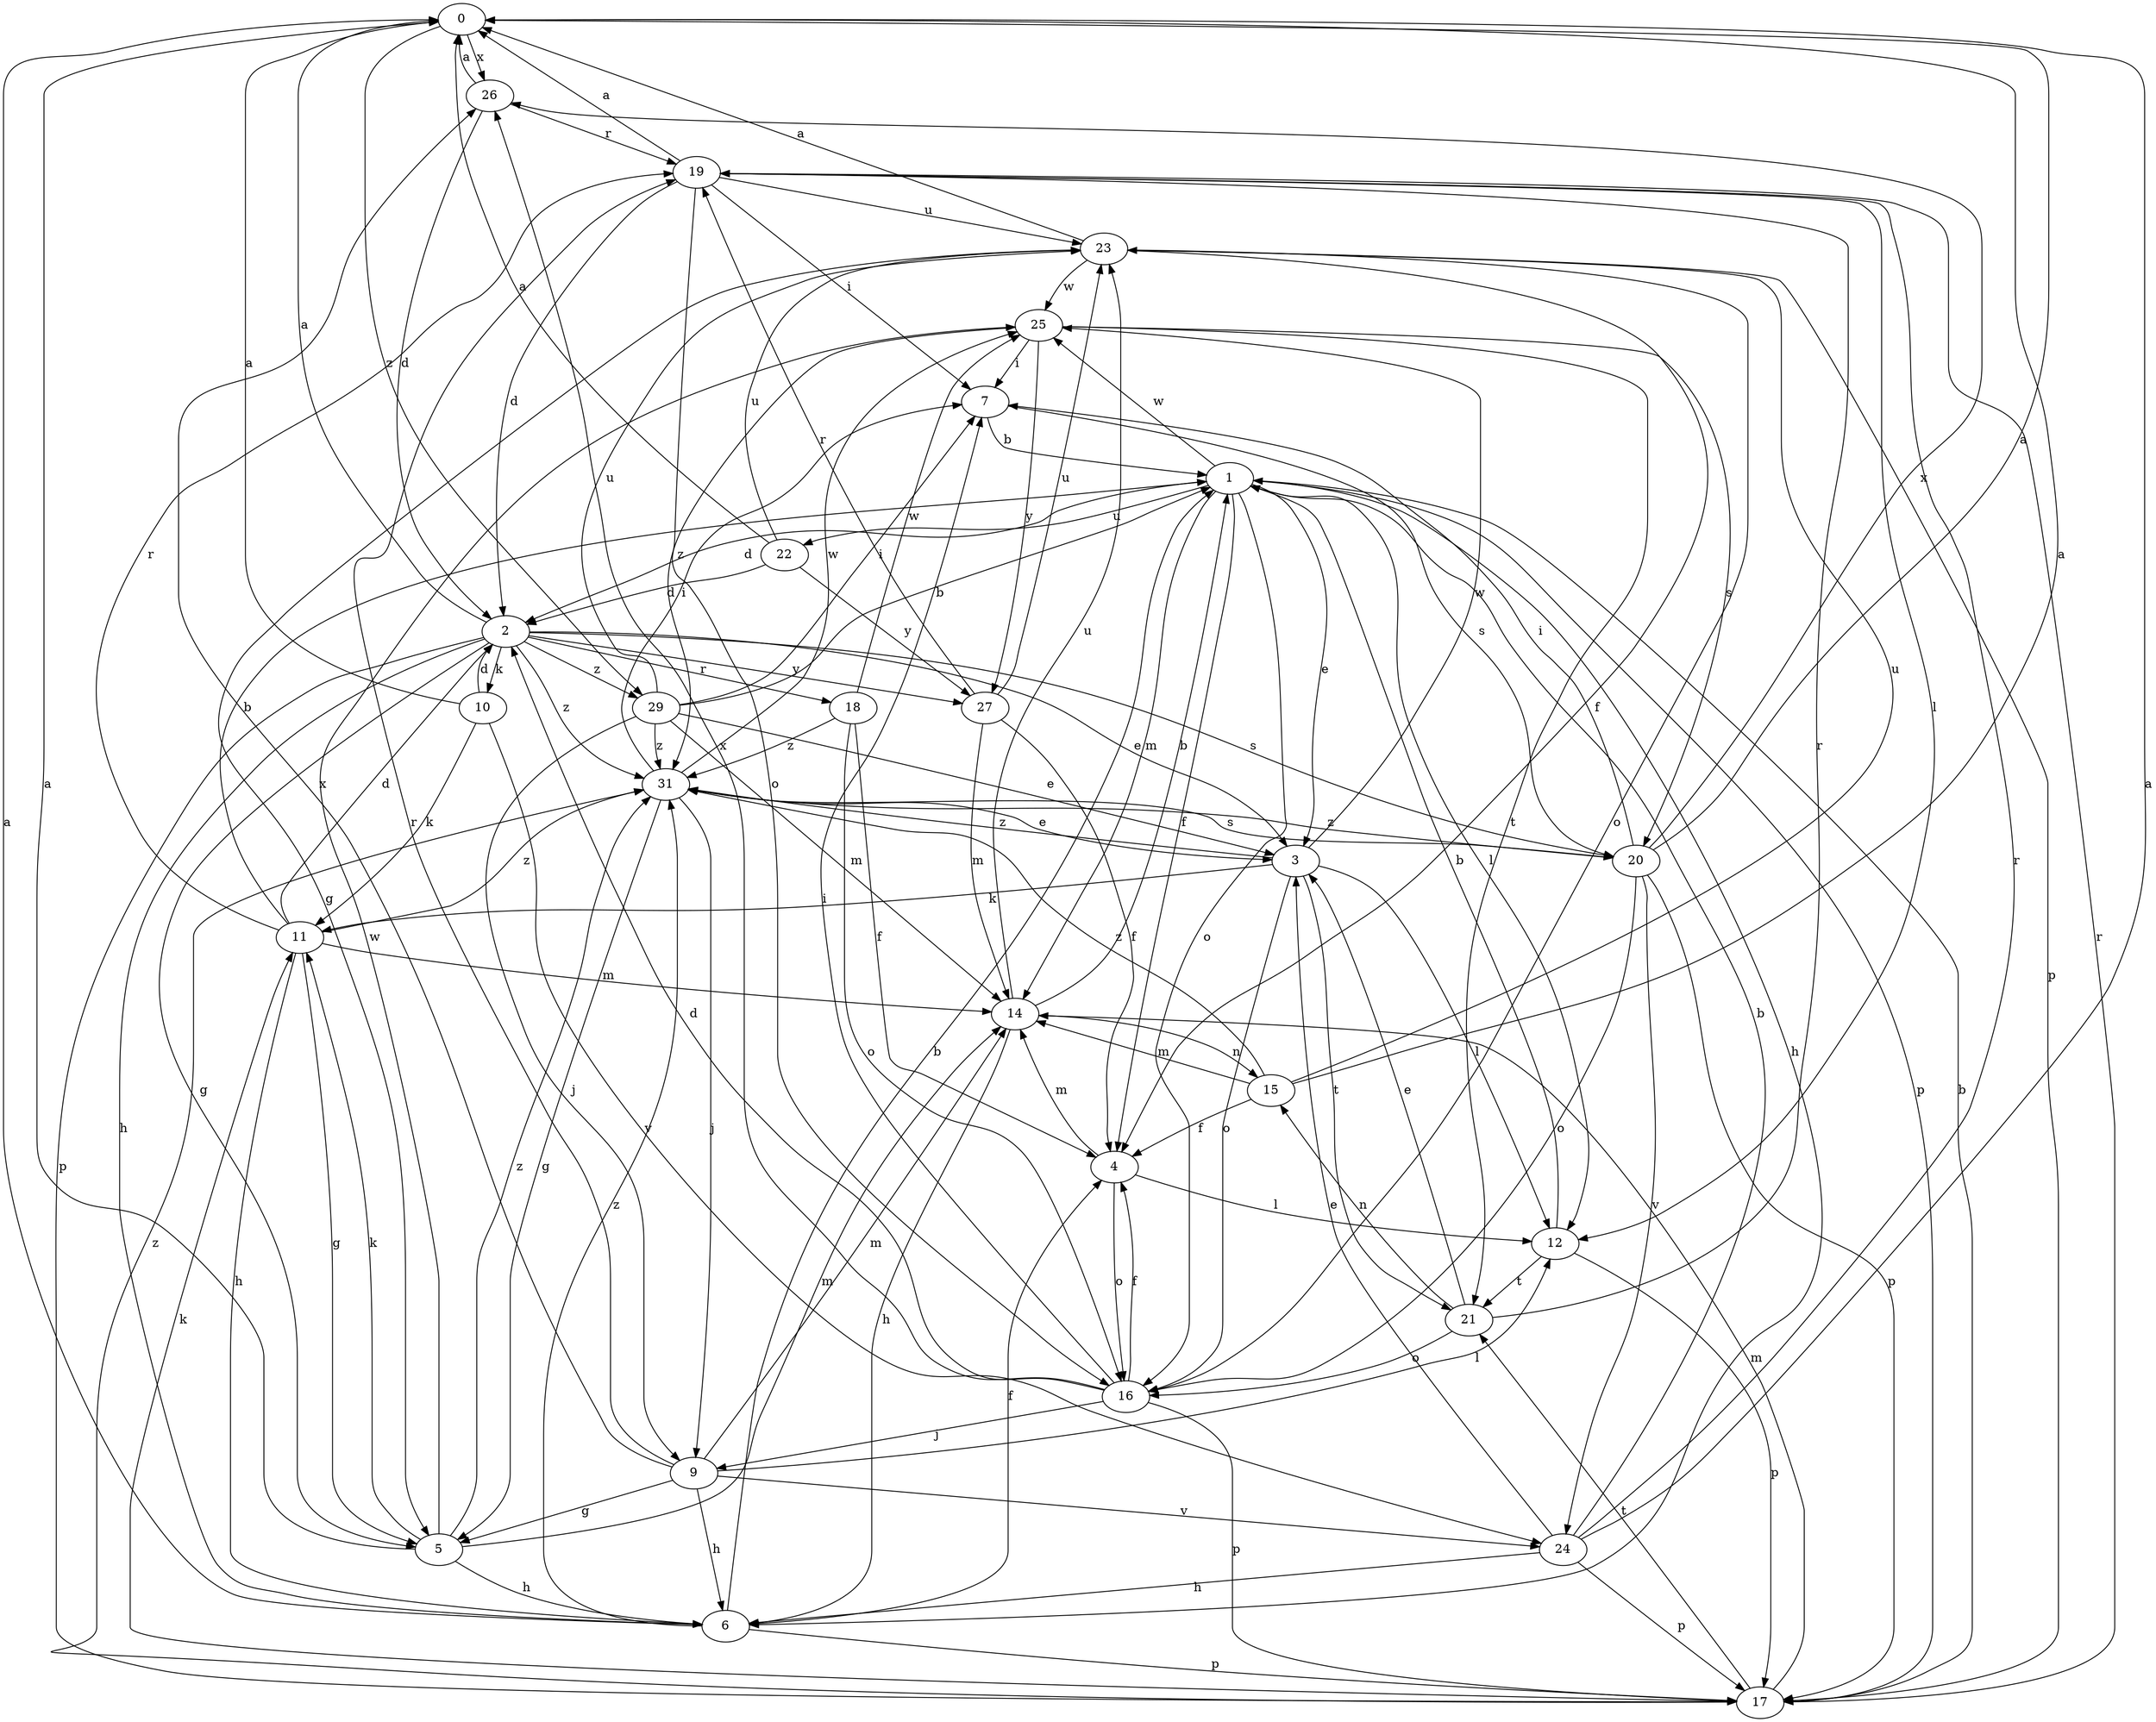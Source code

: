 strict digraph  {
0;
1;
2;
3;
4;
5;
6;
7;
9;
10;
11;
12;
14;
15;
16;
17;
18;
19;
20;
21;
22;
23;
24;
25;
26;
27;
29;
31;
0 -> 26  [label=x];
0 -> 29  [label=z];
1 -> 2  [label=d];
1 -> 3  [label=e];
1 -> 4  [label=f];
1 -> 6  [label=h];
1 -> 12  [label=l];
1 -> 14  [label=m];
1 -> 16  [label=o];
1 -> 17  [label=p];
1 -> 22  [label=u];
1 -> 25  [label=w];
2 -> 0  [label=a];
2 -> 3  [label=e];
2 -> 5  [label=g];
2 -> 6  [label=h];
2 -> 10  [label=k];
2 -> 17  [label=p];
2 -> 18  [label=r];
2 -> 20  [label=s];
2 -> 27  [label=y];
2 -> 29  [label=z];
2 -> 31  [label=z];
3 -> 11  [label=k];
3 -> 12  [label=l];
3 -> 16  [label=o];
3 -> 21  [label=t];
3 -> 25  [label=w];
3 -> 31  [label=z];
4 -> 12  [label=l];
4 -> 14  [label=m];
4 -> 16  [label=o];
5 -> 0  [label=a];
5 -> 6  [label=h];
5 -> 11  [label=k];
5 -> 14  [label=m];
5 -> 25  [label=w];
5 -> 31  [label=z];
6 -> 0  [label=a];
6 -> 1  [label=b];
6 -> 4  [label=f];
6 -> 17  [label=p];
6 -> 31  [label=z];
7 -> 1  [label=b];
7 -> 20  [label=s];
9 -> 5  [label=g];
9 -> 6  [label=h];
9 -> 12  [label=l];
9 -> 14  [label=m];
9 -> 19  [label=r];
9 -> 24  [label=v];
9 -> 26  [label=x];
10 -> 0  [label=a];
10 -> 2  [label=d];
10 -> 11  [label=k];
10 -> 24  [label=v];
11 -> 1  [label=b];
11 -> 2  [label=d];
11 -> 5  [label=g];
11 -> 6  [label=h];
11 -> 14  [label=m];
11 -> 19  [label=r];
11 -> 31  [label=z];
12 -> 1  [label=b];
12 -> 17  [label=p];
12 -> 21  [label=t];
14 -> 1  [label=b];
14 -> 6  [label=h];
14 -> 15  [label=n];
14 -> 23  [label=u];
15 -> 0  [label=a];
15 -> 4  [label=f];
15 -> 14  [label=m];
15 -> 23  [label=u];
15 -> 31  [label=z];
16 -> 2  [label=d];
16 -> 4  [label=f];
16 -> 7  [label=i];
16 -> 9  [label=j];
16 -> 17  [label=p];
16 -> 26  [label=x];
17 -> 1  [label=b];
17 -> 11  [label=k];
17 -> 14  [label=m];
17 -> 19  [label=r];
17 -> 21  [label=t];
17 -> 31  [label=z];
18 -> 4  [label=f];
18 -> 16  [label=o];
18 -> 25  [label=w];
18 -> 31  [label=z];
19 -> 0  [label=a];
19 -> 2  [label=d];
19 -> 7  [label=i];
19 -> 12  [label=l];
19 -> 16  [label=o];
19 -> 23  [label=u];
20 -> 0  [label=a];
20 -> 7  [label=i];
20 -> 16  [label=o];
20 -> 17  [label=p];
20 -> 24  [label=v];
20 -> 26  [label=x];
20 -> 31  [label=z];
21 -> 3  [label=e];
21 -> 15  [label=n];
21 -> 16  [label=o];
21 -> 19  [label=r];
22 -> 0  [label=a];
22 -> 2  [label=d];
22 -> 23  [label=u];
22 -> 27  [label=y];
23 -> 0  [label=a];
23 -> 4  [label=f];
23 -> 5  [label=g];
23 -> 16  [label=o];
23 -> 17  [label=p];
23 -> 25  [label=w];
24 -> 0  [label=a];
24 -> 1  [label=b];
24 -> 3  [label=e];
24 -> 6  [label=h];
24 -> 17  [label=p];
24 -> 19  [label=r];
25 -> 7  [label=i];
25 -> 20  [label=s];
25 -> 21  [label=t];
25 -> 27  [label=y];
25 -> 31  [label=z];
26 -> 0  [label=a];
26 -> 2  [label=d];
26 -> 19  [label=r];
27 -> 4  [label=f];
27 -> 14  [label=m];
27 -> 19  [label=r];
27 -> 23  [label=u];
29 -> 1  [label=b];
29 -> 3  [label=e];
29 -> 7  [label=i];
29 -> 9  [label=j];
29 -> 14  [label=m];
29 -> 23  [label=u];
29 -> 31  [label=z];
31 -> 3  [label=e];
31 -> 5  [label=g];
31 -> 7  [label=i];
31 -> 9  [label=j];
31 -> 20  [label=s];
31 -> 25  [label=w];
}
